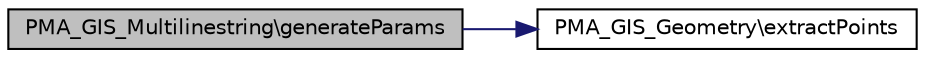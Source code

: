 digraph G
{
  edge [fontname="Helvetica",fontsize="10",labelfontname="Helvetica",labelfontsize="10"];
  node [fontname="Helvetica",fontsize="10",shape=record];
  rankdir="LR";
  Node1 [label="PMA_GIS_Multilinestring\\generateParams",height=0.2,width=0.4,color="black", fillcolor="grey75", style="filled" fontcolor="black"];
  Node1 -> Node2 [color="midnightblue",fontsize="10",style="solid",fontname="Helvetica"];
  Node2 [label="PMA_GIS_Geometry\\extractPoints",height=0.2,width=0.4,color="black", fillcolor="white", style="filled",URL="$classPMA__GIS__Geometry.html#a5033e347b1a9d6479b25de6af865fc8c",tooltip="Extracts points, scales and returns them as an array."];
}
